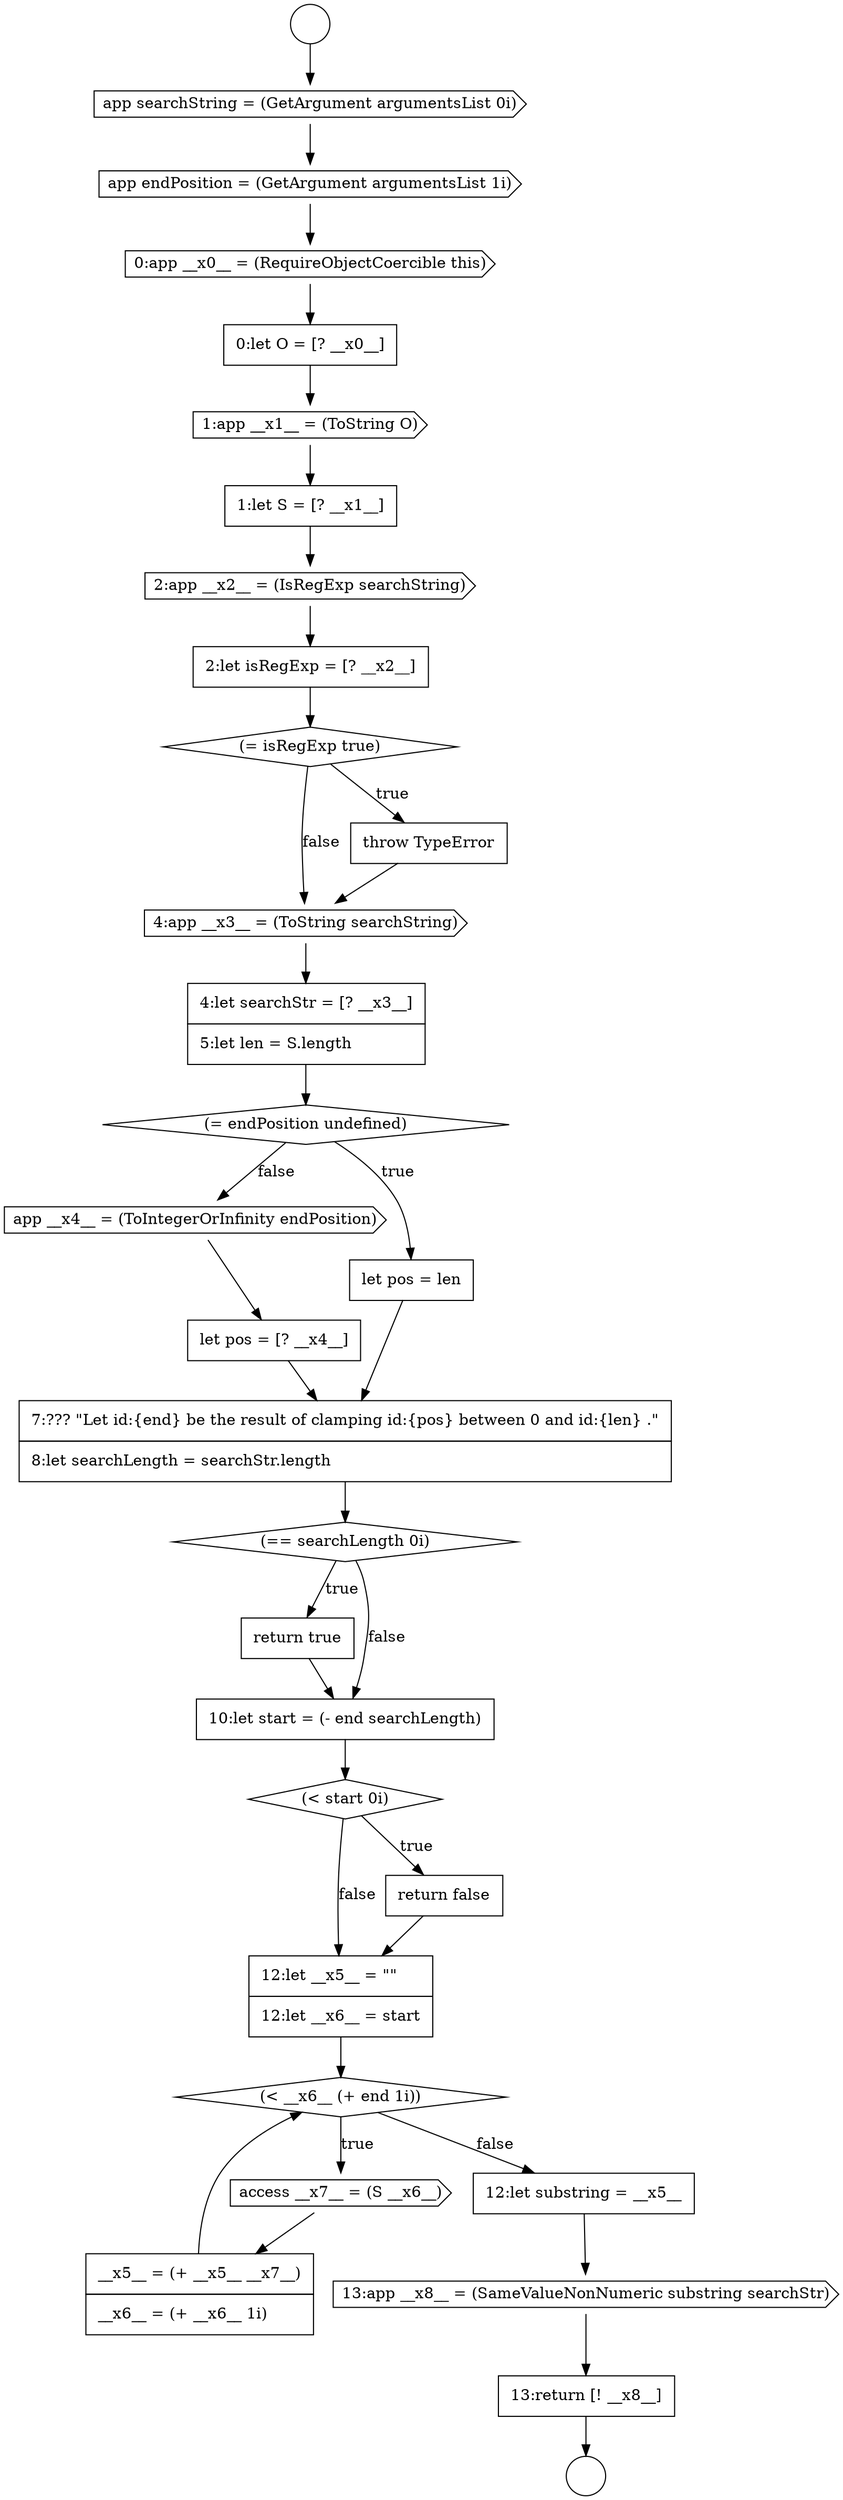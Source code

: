 digraph {
  node14305 [shape=diamond, label=<<font color="black">(&lt; start 0i)</font>> color="black" fillcolor="white" style=filled]
  node14296 [shape=none, margin=0, label=<<font color="black">
    <table border="0" cellborder="1" cellspacing="0" cellpadding="10">
      <tr><td align="left">4:let searchStr = [? __x3__]</td></tr>
      <tr><td align="left">5:let len = S.length</td></tr>
    </table>
  </font>> color="black" fillcolor="white" style=filled]
  node14301 [shape=none, margin=0, label=<<font color="black">
    <table border="0" cellborder="1" cellspacing="0" cellpadding="10">
      <tr><td align="left">7:??? &quot;Let id:{end} be the result of clamping id:{pos} between 0 and id:{len} .&quot;</td></tr>
      <tr><td align="left">8:let searchLength = searchStr.length</td></tr>
    </table>
  </font>> color="black" fillcolor="white" style=filled]
  node14292 [shape=none, margin=0, label=<<font color="black">
    <table border="0" cellborder="1" cellspacing="0" cellpadding="10">
      <tr><td align="left">2:let isRegExp = [? __x2__]</td></tr>
    </table>
  </font>> color="black" fillcolor="white" style=filled]
  node14284 [shape=circle label=" " color="black" fillcolor="white" style=filled]
  node14285 [shape=cds, label=<<font color="black">app searchString = (GetArgument argumentsList 0i)</font>> color="black" fillcolor="white" style=filled]
  node14291 [shape=cds, label=<<font color="black">2:app __x2__ = (IsRegExp searchString)</font>> color="black" fillcolor="white" style=filled]
  node14313 [shape=none, margin=0, label=<<font color="black">
    <table border="0" cellborder="1" cellspacing="0" cellpadding="10">
      <tr><td align="left">13:return [! __x8__]</td></tr>
    </table>
  </font>> color="black" fillcolor="white" style=filled]
  node14303 [shape=none, margin=0, label=<<font color="black">
    <table border="0" cellborder="1" cellspacing="0" cellpadding="10">
      <tr><td align="left">return true</td></tr>
    </table>
  </font>> color="black" fillcolor="white" style=filled]
  node14286 [shape=cds, label=<<font color="black">app endPosition = (GetArgument argumentsList 1i)</font>> color="black" fillcolor="white" style=filled]
  node14307 [shape=none, margin=0, label=<<font color="black">
    <table border="0" cellborder="1" cellspacing="0" cellpadding="10">
      <tr><td align="left">12:let __x5__ = &quot;&quot;</td></tr>
      <tr><td align="left">12:let __x6__ = start</td></tr>
    </table>
  </font>> color="black" fillcolor="white" style=filled]
  node14290 [shape=none, margin=0, label=<<font color="black">
    <table border="0" cellborder="1" cellspacing="0" cellpadding="10">
      <tr><td align="left">1:let S = [? __x1__]</td></tr>
    </table>
  </font>> color="black" fillcolor="white" style=filled]
  node14311 [shape=none, margin=0, label=<<font color="black">
    <table border="0" cellborder="1" cellspacing="0" cellpadding="10">
      <tr><td align="left">12:let substring = __x5__</td></tr>
    </table>
  </font>> color="black" fillcolor="white" style=filled]
  node14304 [shape=none, margin=0, label=<<font color="black">
    <table border="0" cellborder="1" cellspacing="0" cellpadding="10">
      <tr><td align="left">10:let start = (- end searchLength)</td></tr>
    </table>
  </font>> color="black" fillcolor="white" style=filled]
  node14297 [shape=diamond, label=<<font color="black">(= endPosition undefined)</font>> color="black" fillcolor="white" style=filled]
  node14306 [shape=none, margin=0, label=<<font color="black">
    <table border="0" cellborder="1" cellspacing="0" cellpadding="10">
      <tr><td align="left">return false</td></tr>
    </table>
  </font>> color="black" fillcolor="white" style=filled]
  node14289 [shape=cds, label=<<font color="black">1:app __x1__ = (ToString O)</font>> color="black" fillcolor="white" style=filled]
  node14300 [shape=none, margin=0, label=<<font color="black">
    <table border="0" cellborder="1" cellspacing="0" cellpadding="10">
      <tr><td align="left">let pos = [? __x4__]</td></tr>
    </table>
  </font>> color="black" fillcolor="white" style=filled]
  node14310 [shape=none, margin=0, label=<<font color="black">
    <table border="0" cellborder="1" cellspacing="0" cellpadding="10">
      <tr><td align="left">__x5__ = (+ __x5__ __x7__)</td></tr>
      <tr><td align="left">__x6__ = (+ __x6__ 1i)</td></tr>
    </table>
  </font>> color="black" fillcolor="white" style=filled]
  node14309 [shape=cds, label=<<font color="black">access __x7__ = (S __x6__)</font>> color="black" fillcolor="white" style=filled]
  node14299 [shape=cds, label=<<font color="black">app __x4__ = (ToIntegerOrInfinity endPosition)</font>> color="black" fillcolor="white" style=filled]
  node14308 [shape=diamond, label=<<font color="black">(&lt; __x6__ (+ end 1i))</font>> color="black" fillcolor="white" style=filled]
  node14295 [shape=cds, label=<<font color="black">4:app __x3__ = (ToString searchString)</font>> color="black" fillcolor="white" style=filled]
  node14302 [shape=diamond, label=<<font color="black">(== searchLength 0i)</font>> color="black" fillcolor="white" style=filled]
  node14312 [shape=cds, label=<<font color="black">13:app __x8__ = (SameValueNonNumeric substring searchStr)</font>> color="black" fillcolor="white" style=filled]
  node14294 [shape=none, margin=0, label=<<font color="black">
    <table border="0" cellborder="1" cellspacing="0" cellpadding="10">
      <tr><td align="left">throw TypeError</td></tr>
    </table>
  </font>> color="black" fillcolor="white" style=filled]
  node14287 [shape=cds, label=<<font color="black">0:app __x0__ = (RequireObjectCoercible this)</font>> color="black" fillcolor="white" style=filled]
  node14288 [shape=none, margin=0, label=<<font color="black">
    <table border="0" cellborder="1" cellspacing="0" cellpadding="10">
      <tr><td align="left">0:let O = [? __x0__]</td></tr>
    </table>
  </font>> color="black" fillcolor="white" style=filled]
  node14293 [shape=diamond, label=<<font color="black">(= isRegExp true)</font>> color="black" fillcolor="white" style=filled]
  node14298 [shape=none, margin=0, label=<<font color="black">
    <table border="0" cellborder="1" cellspacing="0" cellpadding="10">
      <tr><td align="left">let pos = len</td></tr>
    </table>
  </font>> color="black" fillcolor="white" style=filled]
  node14283 [shape=circle label=" " color="black" fillcolor="white" style=filled]
  node14293 -> node14294 [label=<<font color="black">true</font>> color="black"]
  node14293 -> node14295 [label=<<font color="black">false</font>> color="black"]
  node14290 -> node14291 [ color="black"]
  node14285 -> node14286 [ color="black"]
  node14312 -> node14313 [ color="black"]
  node14286 -> node14287 [ color="black"]
  node14309 -> node14310 [ color="black"]
  node14301 -> node14302 [ color="black"]
  node14298 -> node14301 [ color="black"]
  node14311 -> node14312 [ color="black"]
  node14310 -> node14308 [ color="black"]
  node14287 -> node14288 [ color="black"]
  node14313 -> node14284 [ color="black"]
  node14295 -> node14296 [ color="black"]
  node14302 -> node14303 [label=<<font color="black">true</font>> color="black"]
  node14302 -> node14304 [label=<<font color="black">false</font>> color="black"]
  node14288 -> node14289 [ color="black"]
  node14306 -> node14307 [ color="black"]
  node14299 -> node14300 [ color="black"]
  node14305 -> node14306 [label=<<font color="black">true</font>> color="black"]
  node14305 -> node14307 [label=<<font color="black">false</font>> color="black"]
  node14300 -> node14301 [ color="black"]
  node14303 -> node14304 [ color="black"]
  node14283 -> node14285 [ color="black"]
  node14289 -> node14290 [ color="black"]
  node14307 -> node14308 [ color="black"]
  node14294 -> node14295 [ color="black"]
  node14297 -> node14298 [label=<<font color="black">true</font>> color="black"]
  node14297 -> node14299 [label=<<font color="black">false</font>> color="black"]
  node14304 -> node14305 [ color="black"]
  node14296 -> node14297 [ color="black"]
  node14308 -> node14309 [label=<<font color="black">true</font>> color="black"]
  node14308 -> node14311 [label=<<font color="black">false</font>> color="black"]
  node14291 -> node14292 [ color="black"]
  node14292 -> node14293 [ color="black"]
}
